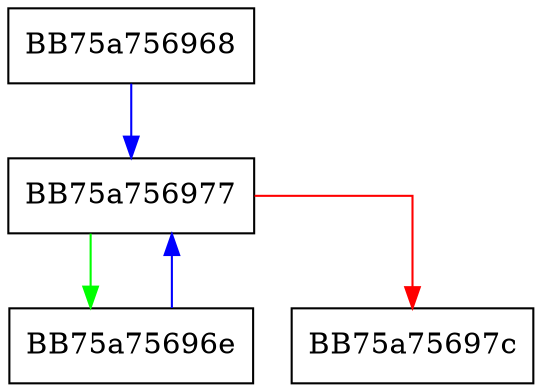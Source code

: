 digraph remove_all_nodes {
  node [shape="box"];
  graph [splines=ortho];
  BB75a756968 -> BB75a756977 [color="blue"];
  BB75a75696e -> BB75a756977 [color="blue"];
  BB75a756977 -> BB75a75696e [color="green"];
  BB75a756977 -> BB75a75697c [color="red"];
}
